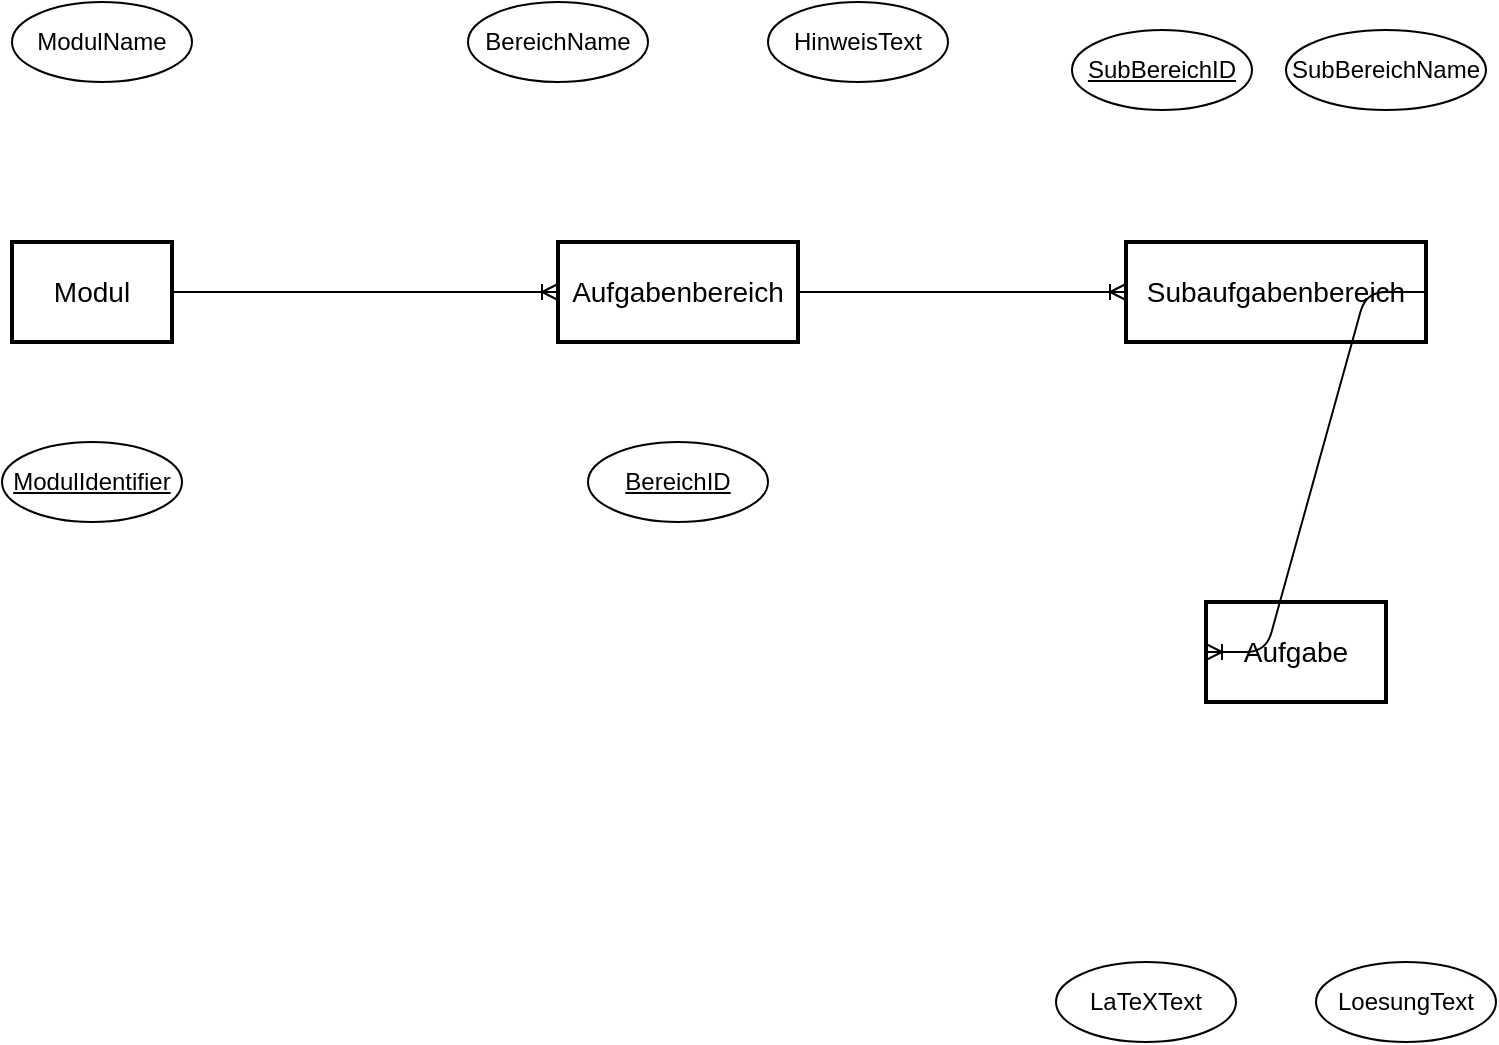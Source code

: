 <mxfile version="10.4.6" type="device"><diagram id="VpNjsfBVJE2Tz_TRtkCJ" name="Seite-1"><mxGraphModel dx="1392" dy="888" grid="1" gridSize="10" guides="1" tooltips="1" connect="1" arrows="1" fold="1" page="1" pageScale="1" pageWidth="827" pageHeight="1169" math="0" shadow="0"><root><mxCell id="0"/><mxCell id="1" parent="0"/><mxCell id="emJ30rLEKpVXp4PDY_pq-2" value="Modul" style="strokeWidth=2;whiteSpace=wrap;html=1;align=center;fontSize=14;" vertex="1" parent="1"><mxGeometry x="80" y="670" width="80" height="50" as="geometry"/></mxCell><mxCell id="emJ30rLEKpVXp4PDY_pq-3" value="Aufgabenbereich&lt;br&gt;" style="strokeWidth=2;whiteSpace=wrap;html=1;align=center;fontSize=14;" vertex="1" parent="1"><mxGeometry x="353" y="670" width="120" height="50" as="geometry"/></mxCell><mxCell id="emJ30rLEKpVXp4PDY_pq-4" value="Subaufgabenbereich&lt;br&gt;" style="strokeWidth=2;whiteSpace=wrap;html=1;align=center;fontSize=14;" vertex="1" parent="1"><mxGeometry x="637" y="670" width="150" height="50" as="geometry"/></mxCell><mxCell id="emJ30rLEKpVXp4PDY_pq-5" value="Aufgabe" style="strokeWidth=2;whiteSpace=wrap;html=1;align=center;fontSize=14;" vertex="1" parent="1"><mxGeometry x="677" y="850" width="90" height="50" as="geometry"/></mxCell><mxCell id="emJ30rLEKpVXp4PDY_pq-7" value="ModulName&lt;br&gt;" style="ellipse;whiteSpace=wrap;html=1;" vertex="1" parent="1"><mxGeometry x="80" y="550" width="90" height="40" as="geometry"/></mxCell><mxCell id="emJ30rLEKpVXp4PDY_pq-8" value="ModulIdentifier&lt;br&gt;" style="ellipse;whiteSpace=wrap;html=1;fontStyle=4" vertex="1" parent="1"><mxGeometry x="75" y="770" width="90" height="40" as="geometry"/></mxCell><mxCell id="emJ30rLEKpVXp4PDY_pq-17" value="BereichName&lt;br&gt;" style="ellipse;whiteSpace=wrap;html=1;" vertex="1" parent="1"><mxGeometry x="308" y="550" width="90" height="40" as="geometry"/></mxCell><mxCell id="emJ30rLEKpVXp4PDY_pq-20" value="BereichID&lt;br&gt;" style="ellipse;whiteSpace=wrap;html=1;fontStyle=4" vertex="1" parent="1"><mxGeometry x="368" y="770" width="90" height="40" as="geometry"/></mxCell><mxCell id="emJ30rLEKpVXp4PDY_pq-21" value="SubBereichID&lt;br&gt;" style="ellipse;whiteSpace=wrap;html=1;fontStyle=4" vertex="1" parent="1"><mxGeometry x="610" y="564" width="90" height="40" as="geometry"/></mxCell><mxCell id="emJ30rLEKpVXp4PDY_pq-23" value="HinweisText&lt;br&gt;" style="ellipse;whiteSpace=wrap;html=1;" vertex="1" parent="1"><mxGeometry x="458" y="550" width="90" height="40" as="geometry"/></mxCell><mxCell id="emJ30rLEKpVXp4PDY_pq-24" value="LaTeXText&lt;br&gt;" style="ellipse;whiteSpace=wrap;html=1;" vertex="1" parent="1"><mxGeometry x="602" y="1030" width="90" height="40" as="geometry"/></mxCell><mxCell id="emJ30rLEKpVXp4PDY_pq-25" value="LoesungText&lt;br&gt;" style="ellipse;whiteSpace=wrap;html=1;" vertex="1" parent="1"><mxGeometry x="732" y="1030" width="90" height="40" as="geometry"/></mxCell><mxCell id="emJ30rLEKpVXp4PDY_pq-29" value="" style="edgeStyle=entityRelationEdgeStyle;fontSize=12;html=1;endArrow=ERoneToMany;entryX=0;entryY=0.5;entryDx=0;entryDy=0;exitX=1;exitY=0.5;exitDx=0;exitDy=0;" edge="1" parent="1" source="emJ30rLEKpVXp4PDY_pq-2" target="emJ30rLEKpVXp4PDY_pq-3"><mxGeometry width="100" height="100" relative="1" as="geometry"><mxPoint x="200" y="1100" as="sourcePoint"/><mxPoint x="300" y="1000" as="targetPoint"/></mxGeometry></mxCell><mxCell id="emJ30rLEKpVXp4PDY_pq-30" value="" style="edgeStyle=entityRelationEdgeStyle;fontSize=12;html=1;endArrow=ERoneToMany;entryX=0;entryY=0.5;entryDx=0;entryDy=0;exitX=1;exitY=0.5;exitDx=0;exitDy=0;" edge="1" parent="1" source="emJ30rLEKpVXp4PDY_pq-3" target="emJ30rLEKpVXp4PDY_pq-4"><mxGeometry width="100" height="100" relative="1" as="geometry"><mxPoint x="560" y="850" as="sourcePoint"/><mxPoint x="660" y="750" as="targetPoint"/></mxGeometry></mxCell><mxCell id="emJ30rLEKpVXp4PDY_pq-34" value="" style="edgeStyle=entityRelationEdgeStyle;fontSize=12;html=1;endArrow=ERoneToMany;entryX=0;entryY=0.5;entryDx=0;entryDy=0;exitX=1;exitY=0.5;exitDx=0;exitDy=0;" edge="1" parent="1" source="emJ30rLEKpVXp4PDY_pq-4" target="emJ30rLEKpVXp4PDY_pq-5"><mxGeometry width="100" height="100" relative="1" as="geometry"><mxPoint x="647" y="900" as="sourcePoint"/><mxPoint x="747" y="800" as="targetPoint"/></mxGeometry></mxCell><mxCell id="emJ30rLEKpVXp4PDY_pq-35" value="SubBereichName&lt;br&gt;" style="ellipse;whiteSpace=wrap;html=1;" vertex="1" parent="1"><mxGeometry x="717" y="564" width="100" height="40" as="geometry"/></mxCell></root></mxGraphModel></diagram></mxfile>